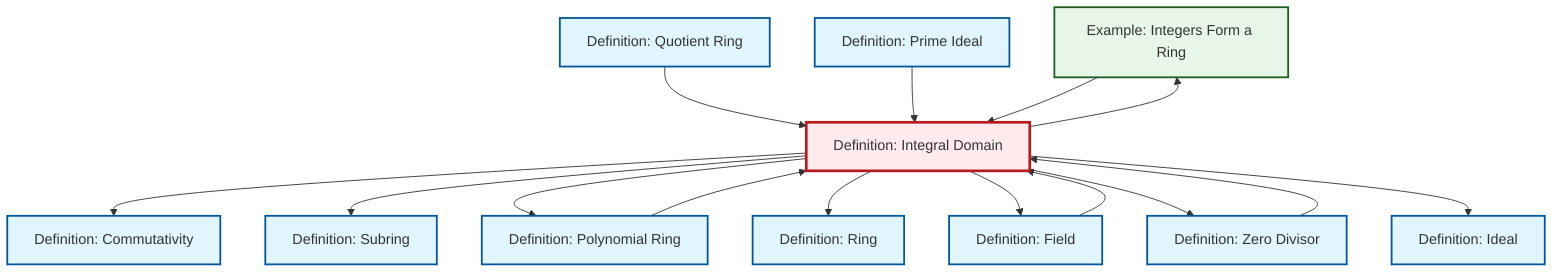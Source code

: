 graph TD
    classDef definition fill:#e1f5fe,stroke:#01579b,stroke-width:2px
    classDef theorem fill:#f3e5f5,stroke:#4a148c,stroke-width:2px
    classDef axiom fill:#fff3e0,stroke:#e65100,stroke-width:2px
    classDef example fill:#e8f5e9,stroke:#1b5e20,stroke-width:2px
    classDef current fill:#ffebee,stroke:#b71c1c,stroke-width:3px
    ex-integers-ring["Example: Integers Form a Ring"]:::example
    def-field["Definition: Field"]:::definition
    def-ring["Definition: Ring"]:::definition
    def-subring["Definition: Subring"]:::definition
    def-prime-ideal["Definition: Prime Ideal"]:::definition
    def-quotient-ring["Definition: Quotient Ring"]:::definition
    def-commutativity["Definition: Commutativity"]:::definition
    def-polynomial-ring["Definition: Polynomial Ring"]:::definition
    def-integral-domain["Definition: Integral Domain"]:::definition
    def-ideal["Definition: Ideal"]:::definition
    def-zero-divisor["Definition: Zero Divisor"]:::definition
    def-field --> def-integral-domain
    def-integral-domain --> ex-integers-ring
    def-integral-domain --> def-commutativity
    def-quotient-ring --> def-integral-domain
    def-prime-ideal --> def-integral-domain
    def-integral-domain --> def-subring
    def-integral-domain --> def-polynomial-ring
    ex-integers-ring --> def-integral-domain
    def-polynomial-ring --> def-integral-domain
    def-integral-domain --> def-ring
    def-zero-divisor --> def-integral-domain
    def-integral-domain --> def-field
    def-integral-domain --> def-zero-divisor
    def-integral-domain --> def-ideal
    class def-integral-domain current